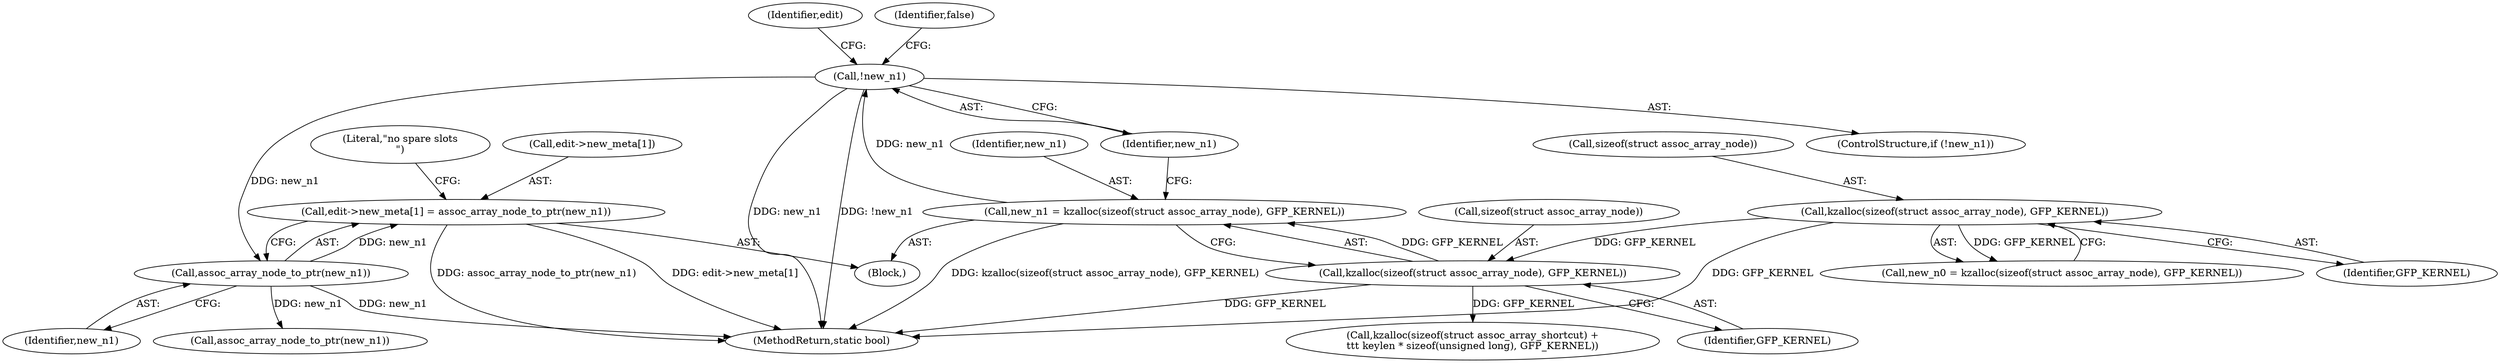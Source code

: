 digraph "0_linux_8d4a2ec1e0b41b0cf9a0c5cd4511da7f8e4f3de2@array" {
"1000293" [label="(Call,edit->new_meta[1] = assoc_array_node_to_ptr(new_n1))"];
"1000299" [label="(Call,assoc_array_node_to_ptr(new_n1))"];
"1000289" [label="(Call,!new_n1)"];
"1000282" [label="(Call,new_n1 = kzalloc(sizeof(struct assoc_array_node), GFP_KERNEL))"];
"1000284" [label="(Call,kzalloc(sizeof(struct assoc_array_node), GFP_KERNEL))"];
"1000265" [label="(Call,kzalloc(sizeof(struct assoc_array_node), GFP_KERNEL))"];
"1000302" [label="(Literal,\"no spare slots\n\")"];
"1000283" [label="(Identifier,new_n1)"];
"1001059" [label="(Call,kzalloc(sizeof(struct assoc_array_shortcut) +\n\t\t\t keylen * sizeof(unsigned long), GFP_KERNEL))"];
"1000263" [label="(Call,new_n0 = kzalloc(sizeof(struct assoc_array_node), GFP_KERNEL))"];
"1000294" [label="(Call,edit->new_meta[1])"];
"1000299" [label="(Call,assoc_array_node_to_ptr(new_n1))"];
"1000288" [label="(ControlStructure,if (!new_n1))"];
"1000296" [label="(Identifier,edit)"];
"1000265" [label="(Call,kzalloc(sizeof(struct assoc_array_node), GFP_KERNEL))"];
"1000268" [label="(Identifier,GFP_KERNEL)"];
"1000300" [label="(Identifier,new_n1)"];
"1000285" [label="(Call,sizeof(struct assoc_array_node))"];
"1000293" [label="(Call,edit->new_meta[1] = assoc_array_node_to_ptr(new_n1))"];
"1000282" [label="(Call,new_n1 = kzalloc(sizeof(struct assoc_array_node), GFP_KERNEL))"];
"1000289" [label="(Call,!new_n1)"];
"1000284" [label="(Call,kzalloc(sizeof(struct assoc_array_node), GFP_KERNEL))"];
"1000266" [label="(Call,sizeof(struct assoc_array_node))"];
"1000287" [label="(Identifier,GFP_KERNEL)"];
"1000290" [label="(Identifier,new_n1)"];
"1001251" [label="(MethodReturn,static bool)"];
"1000585" [label="(Call,assoc_array_node_to_ptr(new_n1))"];
"1000122" [label="(Block,)"];
"1000292" [label="(Identifier,false)"];
"1000293" -> "1000122"  [label="AST: "];
"1000293" -> "1000299"  [label="CFG: "];
"1000294" -> "1000293"  [label="AST: "];
"1000299" -> "1000293"  [label="AST: "];
"1000302" -> "1000293"  [label="CFG: "];
"1000293" -> "1001251"  [label="DDG: edit->new_meta[1]"];
"1000293" -> "1001251"  [label="DDG: assoc_array_node_to_ptr(new_n1)"];
"1000299" -> "1000293"  [label="DDG: new_n1"];
"1000299" -> "1000300"  [label="CFG: "];
"1000300" -> "1000299"  [label="AST: "];
"1000299" -> "1001251"  [label="DDG: new_n1"];
"1000289" -> "1000299"  [label="DDG: new_n1"];
"1000299" -> "1000585"  [label="DDG: new_n1"];
"1000289" -> "1000288"  [label="AST: "];
"1000289" -> "1000290"  [label="CFG: "];
"1000290" -> "1000289"  [label="AST: "];
"1000292" -> "1000289"  [label="CFG: "];
"1000296" -> "1000289"  [label="CFG: "];
"1000289" -> "1001251"  [label="DDG: new_n1"];
"1000289" -> "1001251"  [label="DDG: !new_n1"];
"1000282" -> "1000289"  [label="DDG: new_n1"];
"1000282" -> "1000122"  [label="AST: "];
"1000282" -> "1000284"  [label="CFG: "];
"1000283" -> "1000282"  [label="AST: "];
"1000284" -> "1000282"  [label="AST: "];
"1000290" -> "1000282"  [label="CFG: "];
"1000282" -> "1001251"  [label="DDG: kzalloc(sizeof(struct assoc_array_node), GFP_KERNEL)"];
"1000284" -> "1000282"  [label="DDG: GFP_KERNEL"];
"1000284" -> "1000287"  [label="CFG: "];
"1000285" -> "1000284"  [label="AST: "];
"1000287" -> "1000284"  [label="AST: "];
"1000284" -> "1001251"  [label="DDG: GFP_KERNEL"];
"1000265" -> "1000284"  [label="DDG: GFP_KERNEL"];
"1000284" -> "1001059"  [label="DDG: GFP_KERNEL"];
"1000265" -> "1000263"  [label="AST: "];
"1000265" -> "1000268"  [label="CFG: "];
"1000266" -> "1000265"  [label="AST: "];
"1000268" -> "1000265"  [label="AST: "];
"1000263" -> "1000265"  [label="CFG: "];
"1000265" -> "1001251"  [label="DDG: GFP_KERNEL"];
"1000265" -> "1000263"  [label="DDG: GFP_KERNEL"];
}
